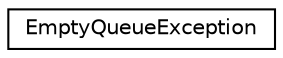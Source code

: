 digraph G
{
  edge [fontname="Helvetica",fontsize="10",labelfontname="Helvetica",labelfontsize="10"];
  node [fontname="Helvetica",fontsize="10",shape=record];
  rankdir="LR";
  Node1 [label="EmptyQueueException",height=0.2,width=0.4,color="black", fillcolor="white", style="filled",URL="$class_empty_queue_exception.html"];
}
